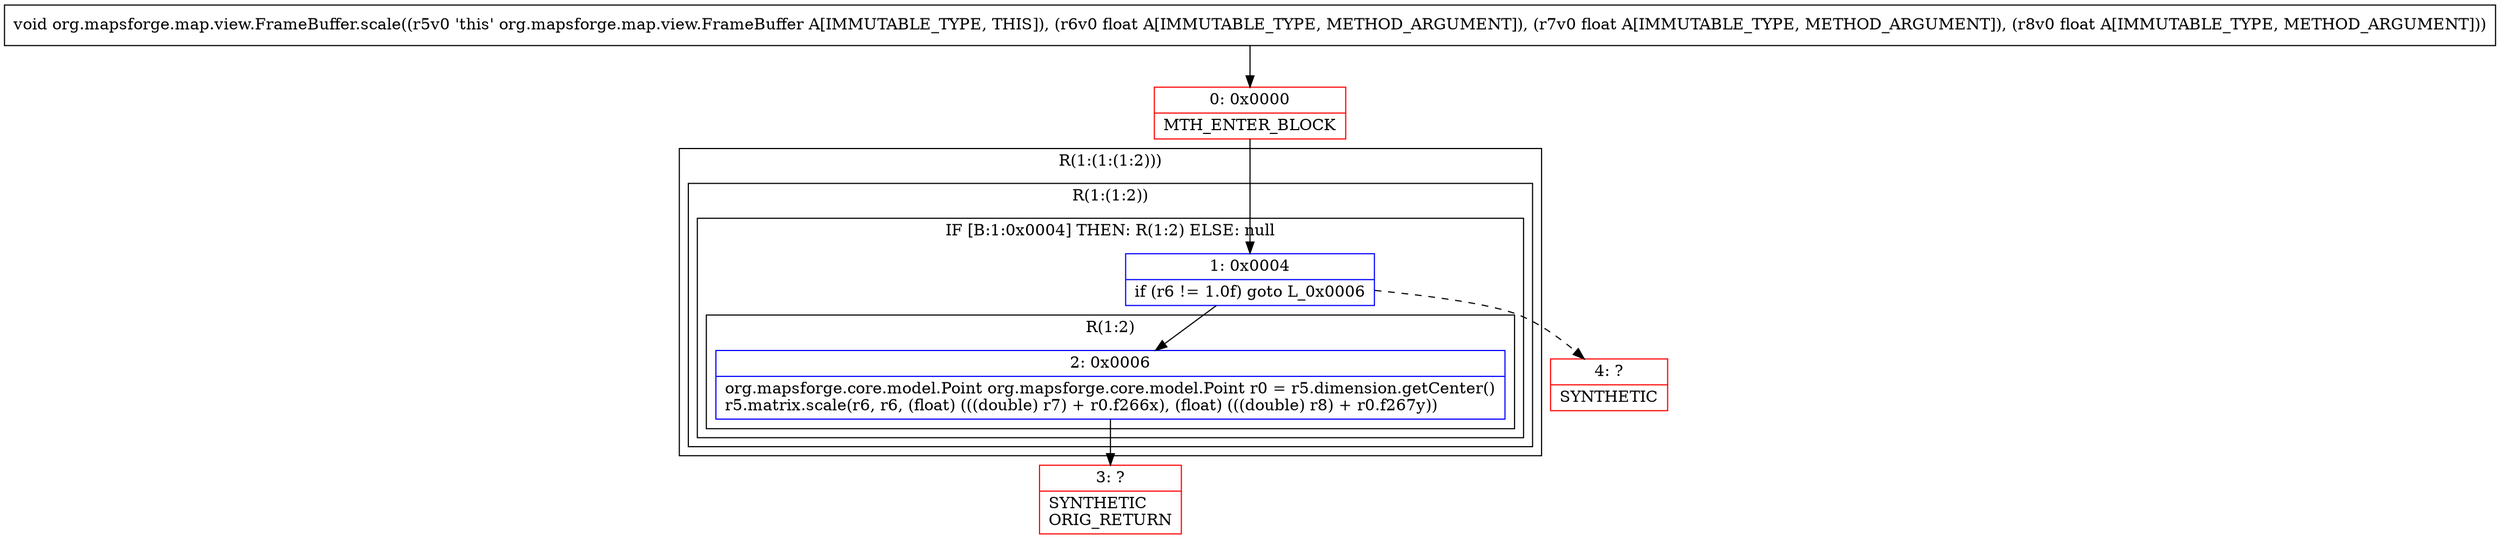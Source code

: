 digraph "CFG fororg.mapsforge.map.view.FrameBuffer.scale(FFF)V" {
subgraph cluster_Region_300127698 {
label = "R(1:(1:(1:2)))";
node [shape=record,color=blue];
subgraph cluster_Region_47041549 {
label = "R(1:(1:2))";
node [shape=record,color=blue];
subgraph cluster_IfRegion_45981084 {
label = "IF [B:1:0x0004] THEN: R(1:2) ELSE: null";
node [shape=record,color=blue];
Node_1 [shape=record,label="{1\:\ 0x0004|if (r6 != 1.0f) goto L_0x0006\l}"];
subgraph cluster_Region_1810186843 {
label = "R(1:2)";
node [shape=record,color=blue];
Node_2 [shape=record,label="{2\:\ 0x0006|org.mapsforge.core.model.Point org.mapsforge.core.model.Point r0 = r5.dimension.getCenter()\lr5.matrix.scale(r6, r6, (float) (((double) r7) + r0.f266x), (float) (((double) r8) + r0.f267y))\l}"];
}
}
}
}
Node_0 [shape=record,color=red,label="{0\:\ 0x0000|MTH_ENTER_BLOCK\l}"];
Node_3 [shape=record,color=red,label="{3\:\ ?|SYNTHETIC\lORIG_RETURN\l}"];
Node_4 [shape=record,color=red,label="{4\:\ ?|SYNTHETIC\l}"];
MethodNode[shape=record,label="{void org.mapsforge.map.view.FrameBuffer.scale((r5v0 'this' org.mapsforge.map.view.FrameBuffer A[IMMUTABLE_TYPE, THIS]), (r6v0 float A[IMMUTABLE_TYPE, METHOD_ARGUMENT]), (r7v0 float A[IMMUTABLE_TYPE, METHOD_ARGUMENT]), (r8v0 float A[IMMUTABLE_TYPE, METHOD_ARGUMENT])) }"];
MethodNode -> Node_0;
Node_1 -> Node_2;
Node_1 -> Node_4[style=dashed];
Node_2 -> Node_3;
Node_0 -> Node_1;
}

